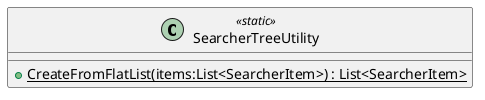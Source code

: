@startuml
class SearcherTreeUtility <<static>> {
    + {static} CreateFromFlatList(items:List<SearcherItem>) : List<SearcherItem>
}
@enduml
